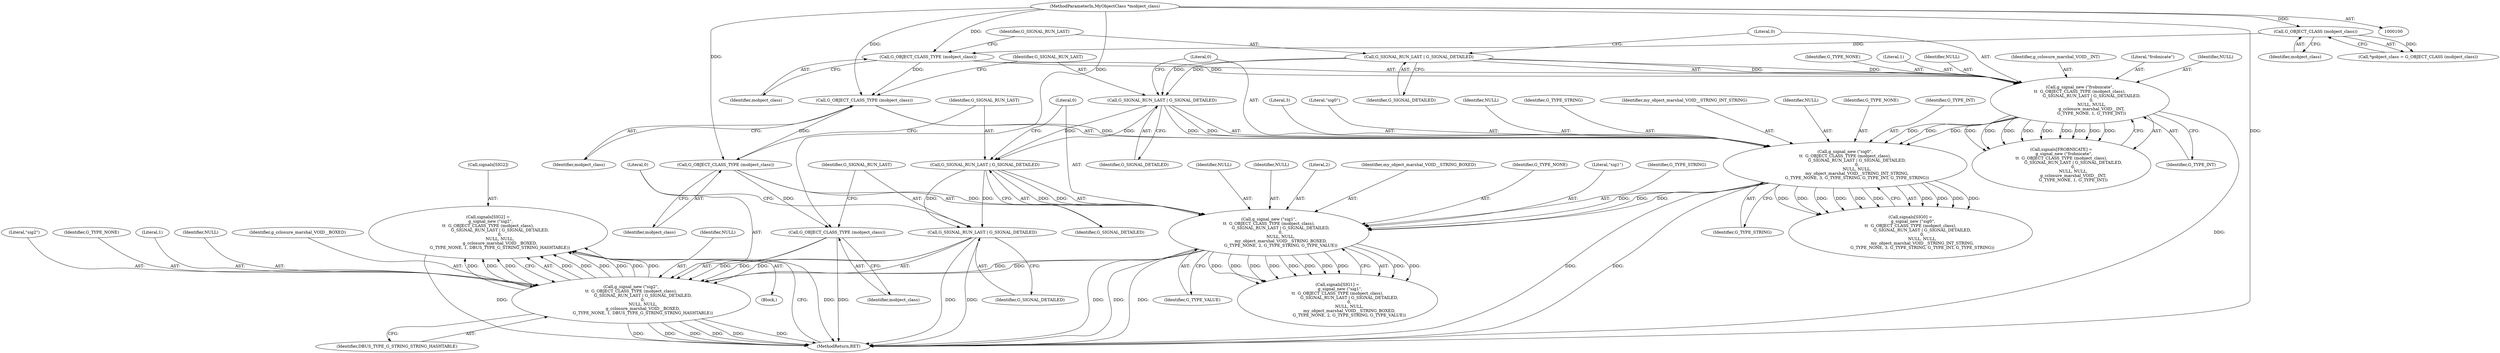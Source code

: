 digraph "1_dbus_9a6bce9b615abca6068348c1606ba8eaf13d9ae0_7@array" {
"1000191" [label="(Call,signals[SIG2] =\n    g_signal_new (\"sig2\",\n\t\t  G_OBJECT_CLASS_TYPE (mobject_class),\n                  G_SIGNAL_RUN_LAST | G_SIGNAL_DETAILED,\n                  0,\n                  NULL, NULL,\n                  g_cclosure_marshal_VOID__BOXED,\n                  G_TYPE_NONE, 1, DBUS_TYPE_G_STRING_STRING_HASHTABLE))"];
"1000195" [label="(Call,g_signal_new (\"sig2\",\n\t\t  G_OBJECT_CLASS_TYPE (mobject_class),\n                  G_SIGNAL_RUN_LAST | G_SIGNAL_DETAILED,\n                  0,\n                  NULL, NULL,\n                  g_cclosure_marshal_VOID__BOXED,\n                  G_TYPE_NONE, 1, DBUS_TYPE_G_STRING_STRING_HASHTABLE))"];
"1000197" [label="(Call,G_OBJECT_CLASS_TYPE (mobject_class))"];
"1000178" [label="(Call,G_OBJECT_CLASS_TYPE (mobject_class))"];
"1000158" [label="(Call,G_OBJECT_CLASS_TYPE (mobject_class))"];
"1000140" [label="(Call,G_OBJECT_CLASS_TYPE (mobject_class))"];
"1000106" [label="(Call,G_OBJECT_CLASS (mobject_class))"];
"1000101" [label="(MethodParameterIn,MyObjectClass *mobject_class)"];
"1000199" [label="(Call,G_SIGNAL_RUN_LAST | G_SIGNAL_DETAILED)"];
"1000180" [label="(Call,G_SIGNAL_RUN_LAST | G_SIGNAL_DETAILED)"];
"1000160" [label="(Call,G_SIGNAL_RUN_LAST | G_SIGNAL_DETAILED)"];
"1000142" [label="(Call,G_SIGNAL_RUN_LAST | G_SIGNAL_DETAILED)"];
"1000176" [label="(Call,g_signal_new (\"sig1\",\n\t\t  G_OBJECT_CLASS_TYPE (mobject_class),\n                  G_SIGNAL_RUN_LAST | G_SIGNAL_DETAILED,\n                  0,\n                  NULL, NULL,\n                  my_object_marshal_VOID__STRING_BOXED,\n                  G_TYPE_NONE, 2, G_TYPE_STRING, G_TYPE_VALUE))"];
"1000156" [label="(Call,g_signal_new (\"sig0\",\n\t\t  G_OBJECT_CLASS_TYPE (mobject_class),\n                  G_SIGNAL_RUN_LAST | G_SIGNAL_DETAILED,\n                  0,\n                  NULL, NULL,\n                  my_object_marshal_VOID__STRING_INT_STRING,\n                  G_TYPE_NONE, 3, G_TYPE_STRING, G_TYPE_INT, G_TYPE_STRING))"];
"1000138" [label="(Call,g_signal_new (\"frobnicate\",\n\t\t  G_OBJECT_CLASS_TYPE (mobject_class),\n                  G_SIGNAL_RUN_LAST | G_SIGNAL_DETAILED,\n                  0,\n                  NULL, NULL,\n                  g_cclosure_marshal_VOID__INT,\n                  G_TYPE_NONE, 1, G_TYPE_INT))"];
"1000208" [label="(Identifier,DBUS_TYPE_G_STRING_STRING_HASHTABLE)"];
"1000200" [label="(Identifier,G_SIGNAL_RUN_LAST)"];
"1000201" [label="(Identifier,G_SIGNAL_DETAILED)"];
"1000185" [label="(Identifier,NULL)"];
"1000179" [label="(Identifier,mobject_class)"];
"1000181" [label="(Identifier,G_SIGNAL_RUN_LAST)"];
"1000164" [label="(Identifier,NULL)"];
"1000178" [label="(Call,G_OBJECT_CLASS_TYPE (mobject_class))"];
"1000163" [label="(Literal,0)"];
"1000184" [label="(Identifier,NULL)"];
"1000171" [label="(Identifier,G_TYPE_STRING)"];
"1000107" [label="(Identifier,mobject_class)"];
"1000197" [label="(Call,G_OBJECT_CLASS_TYPE (mobject_class))"];
"1000102" [label="(Block,)"];
"1000191" [label="(Call,signals[SIG2] =\n    g_signal_new (\"sig2\",\n\t\t  G_OBJECT_CLASS_TYPE (mobject_class),\n                  G_SIGNAL_RUN_LAST | G_SIGNAL_DETAILED,\n                  0,\n                  NULL, NULL,\n                  g_cclosure_marshal_VOID__BOXED,\n                  G_TYPE_NONE, 1, DBUS_TYPE_G_STRING_STRING_HASHTABLE))"];
"1000141" [label="(Identifier,mobject_class)"];
"1000159" [label="(Identifier,mobject_class)"];
"1000138" [label="(Call,g_signal_new (\"frobnicate\",\n\t\t  G_OBJECT_CLASS_TYPE (mobject_class),\n                  G_SIGNAL_RUN_LAST | G_SIGNAL_DETAILED,\n                  0,\n                  NULL, NULL,\n                  g_cclosure_marshal_VOID__INT,\n                  G_TYPE_NONE, 1, G_TYPE_INT))"];
"1000149" [label="(Identifier,G_TYPE_NONE)"];
"1000160" [label="(Call,G_SIGNAL_RUN_LAST | G_SIGNAL_DETAILED)"];
"1000142" [label="(Call,G_SIGNAL_RUN_LAST | G_SIGNAL_DETAILED)"];
"1000188" [label="(Literal,2)"];
"1000183" [label="(Literal,0)"];
"1000206" [label="(Identifier,G_TYPE_NONE)"];
"1000207" [label="(Literal,1)"];
"1000180" [label="(Call,G_SIGNAL_RUN_LAST | G_SIGNAL_DETAILED)"];
"1000186" [label="(Identifier,my_object_marshal_VOID__STRING_BOXED)"];
"1000190" [label="(Identifier,G_TYPE_VALUE)"];
"1000187" [label="(Identifier,G_TYPE_NONE)"];
"1000169" [label="(Identifier,G_TYPE_STRING)"];
"1000204" [label="(Identifier,NULL)"];
"1000106" [label="(Call,G_OBJECT_CLASS (mobject_class))"];
"1000134" [label="(Call,signals[FROBNICATE] =\n    g_signal_new (\"frobnicate\",\n\t\t  G_OBJECT_CLASS_TYPE (mobject_class),\n                  G_SIGNAL_RUN_LAST | G_SIGNAL_DETAILED,\n                  0,\n                  NULL, NULL,\n                  g_cclosure_marshal_VOID__INT,\n                  G_TYPE_NONE, 1, G_TYPE_INT))"];
"1000140" [label="(Call,G_OBJECT_CLASS_TYPE (mobject_class))"];
"1000205" [label="(Identifier,g_cclosure_marshal_VOID__BOXED)"];
"1000199" [label="(Call,G_SIGNAL_RUN_LAST | G_SIGNAL_DETAILED)"];
"1000202" [label="(Literal,0)"];
"1000158" [label="(Call,G_OBJECT_CLASS_TYPE (mobject_class))"];
"1000156" [label="(Call,g_signal_new (\"sig0\",\n\t\t  G_OBJECT_CLASS_TYPE (mobject_class),\n                  G_SIGNAL_RUN_LAST | G_SIGNAL_DETAILED,\n                  0,\n                  NULL, NULL,\n                  my_object_marshal_VOID__STRING_INT_STRING,\n                  G_TYPE_NONE, 3, G_TYPE_STRING, G_TYPE_INT, G_TYPE_STRING))"];
"1000151" [label="(Identifier,G_TYPE_INT)"];
"1000176" [label="(Call,g_signal_new (\"sig1\",\n\t\t  G_OBJECT_CLASS_TYPE (mobject_class),\n                  G_SIGNAL_RUN_LAST | G_SIGNAL_DETAILED,\n                  0,\n                  NULL, NULL,\n                  my_object_marshal_VOID__STRING_BOXED,\n                  G_TYPE_NONE, 2, G_TYPE_STRING, G_TYPE_VALUE))"];
"1000172" [label="(Call,signals[SIG1] =\n    g_signal_new (\"sig1\",\n\t\t  G_OBJECT_CLASS_TYPE (mobject_class),\n                  G_SIGNAL_RUN_LAST | G_SIGNAL_DETAILED,\n                  0,\n                  NULL, NULL,\n                  my_object_marshal_VOID__STRING_BOXED,\n                  G_TYPE_NONE, 2, G_TYPE_STRING, G_TYPE_VALUE))"];
"1000162" [label="(Identifier,G_SIGNAL_DETAILED)"];
"1000166" [label="(Identifier,my_object_marshal_VOID__STRING_INT_STRING)"];
"1000150" [label="(Literal,1)"];
"1000182" [label="(Identifier,G_SIGNAL_DETAILED)"];
"1000209" [label="(MethodReturn,RET)"];
"1000203" [label="(Identifier,NULL)"];
"1000101" [label="(MethodParameterIn,MyObjectClass *mobject_class)"];
"1000143" [label="(Identifier,G_SIGNAL_RUN_LAST)"];
"1000165" [label="(Identifier,NULL)"];
"1000147" [label="(Identifier,NULL)"];
"1000145" [label="(Literal,0)"];
"1000167" [label="(Identifier,G_TYPE_NONE)"];
"1000170" [label="(Identifier,G_TYPE_INT)"];
"1000148" [label="(Identifier,g_cclosure_marshal_VOID__INT)"];
"1000152" [label="(Call,signals[SIG0] =\n    g_signal_new (\"sig0\",\n\t\t  G_OBJECT_CLASS_TYPE (mobject_class),\n                  G_SIGNAL_RUN_LAST | G_SIGNAL_DETAILED,\n                  0,\n                  NULL, NULL,\n                  my_object_marshal_VOID__STRING_INT_STRING,\n                  G_TYPE_NONE, 3, G_TYPE_STRING, G_TYPE_INT, G_TYPE_STRING))"];
"1000196" [label="(Literal,\"sig2\")"];
"1000192" [label="(Call,signals[SIG2])"];
"1000168" [label="(Literal,3)"];
"1000104" [label="(Call,*gobject_class = G_OBJECT_CLASS (mobject_class))"];
"1000177" [label="(Literal,\"sig1\")"];
"1000157" [label="(Literal,\"sig0\")"];
"1000144" [label="(Identifier,G_SIGNAL_DETAILED)"];
"1000195" [label="(Call,g_signal_new (\"sig2\",\n\t\t  G_OBJECT_CLASS_TYPE (mobject_class),\n                  G_SIGNAL_RUN_LAST | G_SIGNAL_DETAILED,\n                  0,\n                  NULL, NULL,\n                  g_cclosure_marshal_VOID__BOXED,\n                  G_TYPE_NONE, 1, DBUS_TYPE_G_STRING_STRING_HASHTABLE))"];
"1000139" [label="(Literal,\"frobnicate\")"];
"1000189" [label="(Identifier,G_TYPE_STRING)"];
"1000146" [label="(Identifier,NULL)"];
"1000198" [label="(Identifier,mobject_class)"];
"1000161" [label="(Identifier,G_SIGNAL_RUN_LAST)"];
"1000191" -> "1000102"  [label="AST: "];
"1000191" -> "1000195"  [label="CFG: "];
"1000192" -> "1000191"  [label="AST: "];
"1000195" -> "1000191"  [label="AST: "];
"1000209" -> "1000191"  [label="CFG: "];
"1000191" -> "1000209"  [label="DDG: "];
"1000191" -> "1000209"  [label="DDG: "];
"1000195" -> "1000191"  [label="DDG: "];
"1000195" -> "1000191"  [label="DDG: "];
"1000195" -> "1000191"  [label="DDG: "];
"1000195" -> "1000191"  [label="DDG: "];
"1000195" -> "1000191"  [label="DDG: "];
"1000195" -> "1000191"  [label="DDG: "];
"1000195" -> "1000191"  [label="DDG: "];
"1000195" -> "1000191"  [label="DDG: "];
"1000195" -> "1000191"  [label="DDG: "];
"1000195" -> "1000208"  [label="CFG: "];
"1000196" -> "1000195"  [label="AST: "];
"1000197" -> "1000195"  [label="AST: "];
"1000199" -> "1000195"  [label="AST: "];
"1000202" -> "1000195"  [label="AST: "];
"1000203" -> "1000195"  [label="AST: "];
"1000204" -> "1000195"  [label="AST: "];
"1000205" -> "1000195"  [label="AST: "];
"1000206" -> "1000195"  [label="AST: "];
"1000207" -> "1000195"  [label="AST: "];
"1000208" -> "1000195"  [label="AST: "];
"1000195" -> "1000209"  [label="DDG: "];
"1000195" -> "1000209"  [label="DDG: "];
"1000195" -> "1000209"  [label="DDG: "];
"1000195" -> "1000209"  [label="DDG: "];
"1000195" -> "1000209"  [label="DDG: "];
"1000195" -> "1000209"  [label="DDG: "];
"1000197" -> "1000195"  [label="DDG: "];
"1000199" -> "1000195"  [label="DDG: "];
"1000199" -> "1000195"  [label="DDG: "];
"1000176" -> "1000195"  [label="DDG: "];
"1000176" -> "1000195"  [label="DDG: "];
"1000197" -> "1000198"  [label="CFG: "];
"1000198" -> "1000197"  [label="AST: "];
"1000200" -> "1000197"  [label="CFG: "];
"1000197" -> "1000209"  [label="DDG: "];
"1000178" -> "1000197"  [label="DDG: "];
"1000101" -> "1000197"  [label="DDG: "];
"1000178" -> "1000176"  [label="AST: "];
"1000178" -> "1000179"  [label="CFG: "];
"1000179" -> "1000178"  [label="AST: "];
"1000181" -> "1000178"  [label="CFG: "];
"1000178" -> "1000176"  [label="DDG: "];
"1000158" -> "1000178"  [label="DDG: "];
"1000101" -> "1000178"  [label="DDG: "];
"1000158" -> "1000156"  [label="AST: "];
"1000158" -> "1000159"  [label="CFG: "];
"1000159" -> "1000158"  [label="AST: "];
"1000161" -> "1000158"  [label="CFG: "];
"1000158" -> "1000156"  [label="DDG: "];
"1000140" -> "1000158"  [label="DDG: "];
"1000101" -> "1000158"  [label="DDG: "];
"1000140" -> "1000138"  [label="AST: "];
"1000140" -> "1000141"  [label="CFG: "];
"1000141" -> "1000140"  [label="AST: "];
"1000143" -> "1000140"  [label="CFG: "];
"1000140" -> "1000138"  [label="DDG: "];
"1000106" -> "1000140"  [label="DDG: "];
"1000101" -> "1000140"  [label="DDG: "];
"1000106" -> "1000104"  [label="AST: "];
"1000106" -> "1000107"  [label="CFG: "];
"1000107" -> "1000106"  [label="AST: "];
"1000104" -> "1000106"  [label="CFG: "];
"1000106" -> "1000104"  [label="DDG: "];
"1000101" -> "1000106"  [label="DDG: "];
"1000101" -> "1000100"  [label="AST: "];
"1000101" -> "1000209"  [label="DDG: "];
"1000199" -> "1000201"  [label="CFG: "];
"1000200" -> "1000199"  [label="AST: "];
"1000201" -> "1000199"  [label="AST: "];
"1000202" -> "1000199"  [label="CFG: "];
"1000199" -> "1000209"  [label="DDG: "];
"1000199" -> "1000209"  [label="DDG: "];
"1000180" -> "1000199"  [label="DDG: "];
"1000180" -> "1000199"  [label="DDG: "];
"1000180" -> "1000176"  [label="AST: "];
"1000180" -> "1000182"  [label="CFG: "];
"1000181" -> "1000180"  [label="AST: "];
"1000182" -> "1000180"  [label="AST: "];
"1000183" -> "1000180"  [label="CFG: "];
"1000180" -> "1000176"  [label="DDG: "];
"1000180" -> "1000176"  [label="DDG: "];
"1000160" -> "1000180"  [label="DDG: "];
"1000160" -> "1000180"  [label="DDG: "];
"1000160" -> "1000156"  [label="AST: "];
"1000160" -> "1000162"  [label="CFG: "];
"1000161" -> "1000160"  [label="AST: "];
"1000162" -> "1000160"  [label="AST: "];
"1000163" -> "1000160"  [label="CFG: "];
"1000160" -> "1000156"  [label="DDG: "];
"1000160" -> "1000156"  [label="DDG: "];
"1000142" -> "1000160"  [label="DDG: "];
"1000142" -> "1000160"  [label="DDG: "];
"1000142" -> "1000138"  [label="AST: "];
"1000142" -> "1000144"  [label="CFG: "];
"1000143" -> "1000142"  [label="AST: "];
"1000144" -> "1000142"  [label="AST: "];
"1000145" -> "1000142"  [label="CFG: "];
"1000142" -> "1000138"  [label="DDG: "];
"1000142" -> "1000138"  [label="DDG: "];
"1000176" -> "1000172"  [label="AST: "];
"1000176" -> "1000190"  [label="CFG: "];
"1000177" -> "1000176"  [label="AST: "];
"1000183" -> "1000176"  [label="AST: "];
"1000184" -> "1000176"  [label="AST: "];
"1000185" -> "1000176"  [label="AST: "];
"1000186" -> "1000176"  [label="AST: "];
"1000187" -> "1000176"  [label="AST: "];
"1000188" -> "1000176"  [label="AST: "];
"1000189" -> "1000176"  [label="AST: "];
"1000190" -> "1000176"  [label="AST: "];
"1000172" -> "1000176"  [label="CFG: "];
"1000176" -> "1000209"  [label="DDG: "];
"1000176" -> "1000209"  [label="DDG: "];
"1000176" -> "1000209"  [label="DDG: "];
"1000176" -> "1000172"  [label="DDG: "];
"1000176" -> "1000172"  [label="DDG: "];
"1000176" -> "1000172"  [label="DDG: "];
"1000176" -> "1000172"  [label="DDG: "];
"1000176" -> "1000172"  [label="DDG: "];
"1000176" -> "1000172"  [label="DDG: "];
"1000176" -> "1000172"  [label="DDG: "];
"1000176" -> "1000172"  [label="DDG: "];
"1000176" -> "1000172"  [label="DDG: "];
"1000176" -> "1000172"  [label="DDG: "];
"1000156" -> "1000176"  [label="DDG: "];
"1000156" -> "1000176"  [label="DDG: "];
"1000156" -> "1000176"  [label="DDG: "];
"1000156" -> "1000152"  [label="AST: "];
"1000156" -> "1000171"  [label="CFG: "];
"1000157" -> "1000156"  [label="AST: "];
"1000163" -> "1000156"  [label="AST: "];
"1000164" -> "1000156"  [label="AST: "];
"1000165" -> "1000156"  [label="AST: "];
"1000166" -> "1000156"  [label="AST: "];
"1000167" -> "1000156"  [label="AST: "];
"1000168" -> "1000156"  [label="AST: "];
"1000169" -> "1000156"  [label="AST: "];
"1000170" -> "1000156"  [label="AST: "];
"1000171" -> "1000156"  [label="AST: "];
"1000152" -> "1000156"  [label="CFG: "];
"1000156" -> "1000209"  [label="DDG: "];
"1000156" -> "1000209"  [label="DDG: "];
"1000156" -> "1000152"  [label="DDG: "];
"1000156" -> "1000152"  [label="DDG: "];
"1000156" -> "1000152"  [label="DDG: "];
"1000156" -> "1000152"  [label="DDG: "];
"1000156" -> "1000152"  [label="DDG: "];
"1000156" -> "1000152"  [label="DDG: "];
"1000156" -> "1000152"  [label="DDG: "];
"1000156" -> "1000152"  [label="DDG: "];
"1000156" -> "1000152"  [label="DDG: "];
"1000156" -> "1000152"  [label="DDG: "];
"1000138" -> "1000156"  [label="DDG: "];
"1000138" -> "1000156"  [label="DDG: "];
"1000138" -> "1000156"  [label="DDG: "];
"1000138" -> "1000134"  [label="AST: "];
"1000138" -> "1000151"  [label="CFG: "];
"1000139" -> "1000138"  [label="AST: "];
"1000145" -> "1000138"  [label="AST: "];
"1000146" -> "1000138"  [label="AST: "];
"1000147" -> "1000138"  [label="AST: "];
"1000148" -> "1000138"  [label="AST: "];
"1000149" -> "1000138"  [label="AST: "];
"1000150" -> "1000138"  [label="AST: "];
"1000151" -> "1000138"  [label="AST: "];
"1000134" -> "1000138"  [label="CFG: "];
"1000138" -> "1000209"  [label="DDG: "];
"1000138" -> "1000134"  [label="DDG: "];
"1000138" -> "1000134"  [label="DDG: "];
"1000138" -> "1000134"  [label="DDG: "];
"1000138" -> "1000134"  [label="DDG: "];
"1000138" -> "1000134"  [label="DDG: "];
"1000138" -> "1000134"  [label="DDG: "];
"1000138" -> "1000134"  [label="DDG: "];
"1000138" -> "1000134"  [label="DDG: "];
"1000138" -> "1000134"  [label="DDG: "];
}
